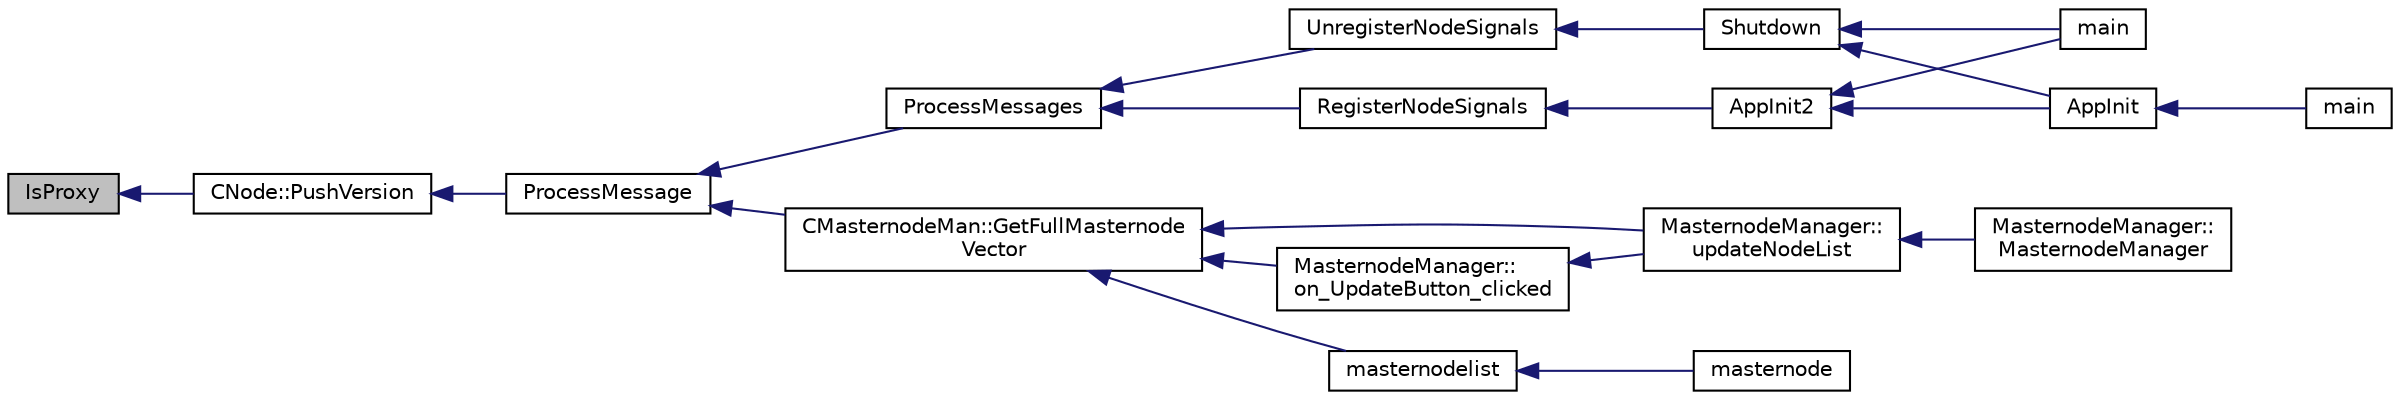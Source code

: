 digraph "IsProxy"
{
  edge [fontname="Helvetica",fontsize="10",labelfontname="Helvetica",labelfontsize="10"];
  node [fontname="Helvetica",fontsize="10",shape=record];
  rankdir="LR";
  Node404 [label="IsProxy",height=0.2,width=0.4,color="black", fillcolor="grey75", style="filled", fontcolor="black"];
  Node404 -> Node405 [dir="back",color="midnightblue",fontsize="10",style="solid",fontname="Helvetica"];
  Node405 [label="CNode::PushVersion",height=0.2,width=0.4,color="black", fillcolor="white", style="filled",URL="$d1/d64/class_c_node.html#a4dbfe4f6c1fd162aaa905e4bd201d536"];
  Node405 -> Node406 [dir="back",color="midnightblue",fontsize="10",style="solid",fontname="Helvetica"];
  Node406 [label="ProcessMessage",height=0.2,width=0.4,color="black", fillcolor="white", style="filled",URL="$df/d0a/main_8cpp.html#a8ba92b1a4bce3c835e887a9073d17d8e"];
  Node406 -> Node407 [dir="back",color="midnightblue",fontsize="10",style="solid",fontname="Helvetica"];
  Node407 [label="ProcessMessages",height=0.2,width=0.4,color="black", fillcolor="white", style="filled",URL="$d4/dbf/main_8h.html#a196f9318f02448b85b28d612698934fd"];
  Node407 -> Node408 [dir="back",color="midnightblue",fontsize="10",style="solid",fontname="Helvetica"];
  Node408 [label="RegisterNodeSignals",height=0.2,width=0.4,color="black", fillcolor="white", style="filled",URL="$d4/dbf/main_8h.html#ab02615ff65f91d69f8d786ec900baa8a",tooltip="Register with a network node to receive its signals. "];
  Node408 -> Node409 [dir="back",color="midnightblue",fontsize="10",style="solid",fontname="Helvetica"];
  Node409 [label="AppInit2",height=0.2,width=0.4,color="black", fillcolor="white", style="filled",URL="$d8/dc0/init_8h.html#a1a4c1bfbf6ba1db77e988b89b9cadfd3",tooltip="Initialize ion. "];
  Node409 -> Node410 [dir="back",color="midnightblue",fontsize="10",style="solid",fontname="Helvetica"];
  Node410 [label="AppInit",height=0.2,width=0.4,color="black", fillcolor="white", style="filled",URL="$d4/d35/iond_8cpp.html#ac59316b767e6984e1285f0531275286b"];
  Node410 -> Node411 [dir="back",color="midnightblue",fontsize="10",style="solid",fontname="Helvetica"];
  Node411 [label="main",height=0.2,width=0.4,color="black", fillcolor="white", style="filled",URL="$d4/d35/iond_8cpp.html#a0ddf1224851353fc92bfbff6f499fa97"];
  Node409 -> Node412 [dir="back",color="midnightblue",fontsize="10",style="solid",fontname="Helvetica"];
  Node412 [label="main",height=0.2,width=0.4,color="black", fillcolor="white", style="filled",URL="$d5/d2d/ion_8cpp.html#a0ddf1224851353fc92bfbff6f499fa97"];
  Node407 -> Node413 [dir="back",color="midnightblue",fontsize="10",style="solid",fontname="Helvetica"];
  Node413 [label="UnregisterNodeSignals",height=0.2,width=0.4,color="black", fillcolor="white", style="filled",URL="$d4/dbf/main_8h.html#a3ef0cc6e9d9d6435ee2a5569244d6ebd",tooltip="Unregister a network node. "];
  Node413 -> Node414 [dir="back",color="midnightblue",fontsize="10",style="solid",fontname="Helvetica"];
  Node414 [label="Shutdown",height=0.2,width=0.4,color="black", fillcolor="white", style="filled",URL="$d8/dc0/init_8h.html#ac5f038c2b480cf9ef5e19e3eba8dbaf9"];
  Node414 -> Node410 [dir="back",color="midnightblue",fontsize="10",style="solid",fontname="Helvetica"];
  Node414 -> Node412 [dir="back",color="midnightblue",fontsize="10",style="solid",fontname="Helvetica"];
  Node406 -> Node415 [dir="back",color="midnightblue",fontsize="10",style="solid",fontname="Helvetica"];
  Node415 [label="CMasternodeMan::GetFullMasternode\lVector",height=0.2,width=0.4,color="black", fillcolor="white", style="filled",URL="$dc/d6b/class_c_masternode_man.html#ab39e213a7601e1bef2eba1d5d63206f5"];
  Node415 -> Node416 [dir="back",color="midnightblue",fontsize="10",style="solid",fontname="Helvetica"];
  Node416 [label="MasternodeManager::\lupdateNodeList",height=0.2,width=0.4,color="black", fillcolor="white", style="filled",URL="$d9/d70/class_masternode_manager.html#a5485a8bd6ccf673027165cc1207dfae9"];
  Node416 -> Node417 [dir="back",color="midnightblue",fontsize="10",style="solid",fontname="Helvetica"];
  Node417 [label="MasternodeManager::\lMasternodeManager",height=0.2,width=0.4,color="black", fillcolor="white", style="filled",URL="$d9/d70/class_masternode_manager.html#ad18cb99065e056e6b791e2356de826bf"];
  Node415 -> Node418 [dir="back",color="midnightblue",fontsize="10",style="solid",fontname="Helvetica"];
  Node418 [label="MasternodeManager::\lon_UpdateButton_clicked",height=0.2,width=0.4,color="black", fillcolor="white", style="filled",URL="$d9/d70/class_masternode_manager.html#ae8d07b4d869e3eb09fe1be445eff0430"];
  Node418 -> Node416 [dir="back",color="midnightblue",fontsize="10",style="solid",fontname="Helvetica"];
  Node415 -> Node419 [dir="back",color="midnightblue",fontsize="10",style="solid",fontname="Helvetica"];
  Node419 [label="masternodelist",height=0.2,width=0.4,color="black", fillcolor="white", style="filled",URL="$d5/d6b/rpcstashedsend_8cpp.html#a3a7ed7e37f21eb2912afc6e776f7236c"];
  Node419 -> Node420 [dir="back",color="midnightblue",fontsize="10",style="solid",fontname="Helvetica"];
  Node420 [label="masternode",height=0.2,width=0.4,color="black", fillcolor="white", style="filled",URL="$d5/d6b/rpcstashedsend_8cpp.html#a30609e443aeb47c29ed0878d16b1b5e1"];
}
